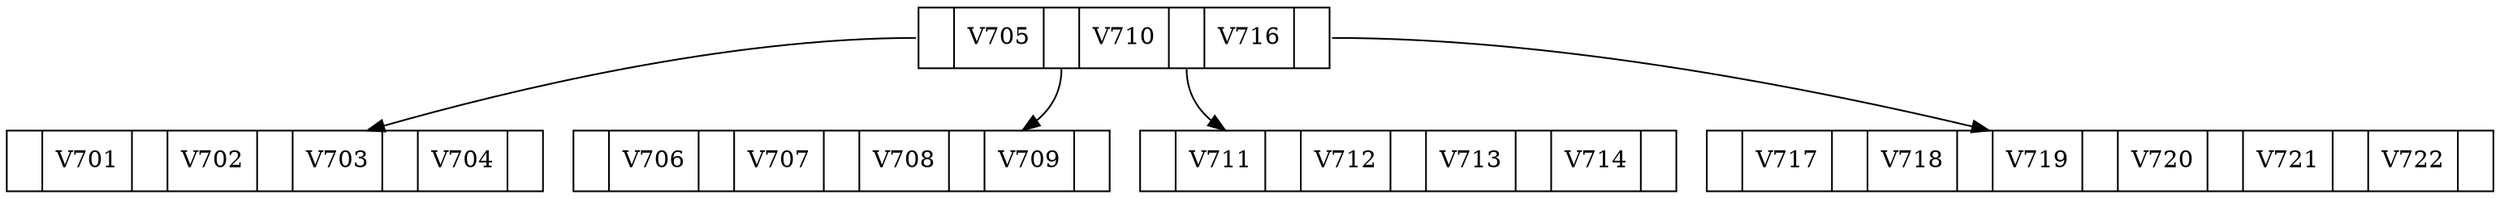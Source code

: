 digraph BTree {
node [shape = record];
node0x12ef08c30 [label="<f0> |V705|<f1> |V710|<f2> |V716|<f3>"];
"node0x12ef08c30":f0 -> "node0x12ef04480";
node0x12ef04480 [label="<f0> |V701|<f1> |V702|<f2> |V703|<f3> |V704|<f4>"];
"node0x12ef08c30":f1 -> "node0x12ef08cf0";
node0x12ef08cf0 [label="<f0> |V706|<f1> |V707|<f2> |V708|<f3> |V709|<f4>"];
"node0x12ef08c30":f2 -> "node0x130004190";
node0x130004190 [label="<f0> |V711|<f1> |V712|<f2> |V713|<f3> |V714|<f4>"];
"node0x12ef08c30":f3 -> "node0x1300042f0";
node0x1300042f0 [label="<f0> |V717|<f1> |V718|<f2> |V719|<f3> |V720|<f4> |V721|<f5> |V722|<f6>"];
}
